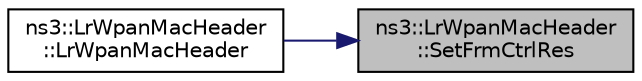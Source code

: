 digraph "ns3::LrWpanMacHeader::SetFrmCtrlRes"
{
 // LATEX_PDF_SIZE
  edge [fontname="Helvetica",fontsize="10",labelfontname="Helvetica",labelfontsize="10"];
  node [fontname="Helvetica",fontsize="10",shape=record];
  rankdir="RL";
  Node1 [label="ns3::LrWpanMacHeader\l::SetFrmCtrlRes",height=0.2,width=0.4,color="black", fillcolor="grey75", style="filled", fontcolor="black",tooltip="Set the Frame Control field \"Reserved\" bits."];
  Node1 -> Node2 [dir="back",color="midnightblue",fontsize="10",style="solid",fontname="Helvetica"];
  Node2 [label="ns3::LrWpanMacHeader\l::LrWpanMacHeader",height=0.2,width=0.4,color="black", fillcolor="white", style="filled",URL="$classns3_1_1_lr_wpan_mac_header.html#a24f0e8f775ad044361cbdb59b3c24075",tooltip=" "];
}
